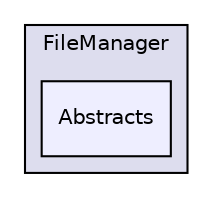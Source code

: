 digraph "MediaMotion/Assets/Scripts/Core/Models/FileManager/Abstracts" {
  compound=true
  node [ fontsize="10", fontname="Helvetica"];
  edge [ labelfontsize="10", labelfontname="Helvetica"];
  subgraph clusterdir_fb87bc092156023b07838f506e80d48b {
    graph [ bgcolor="#ddddee", pencolor="black", label="FileManager" fontname="Helvetica", fontsize="10", URL="dir_fb87bc092156023b07838f506e80d48b.html"]
  dir_55d765ba08a5c30e28601e53e0ed4e2e [shape=box, label="Abstracts", style="filled", fillcolor="#eeeeff", pencolor="black", URL="dir_55d765ba08a5c30e28601e53e0ed4e2e.html"];
  }
}
